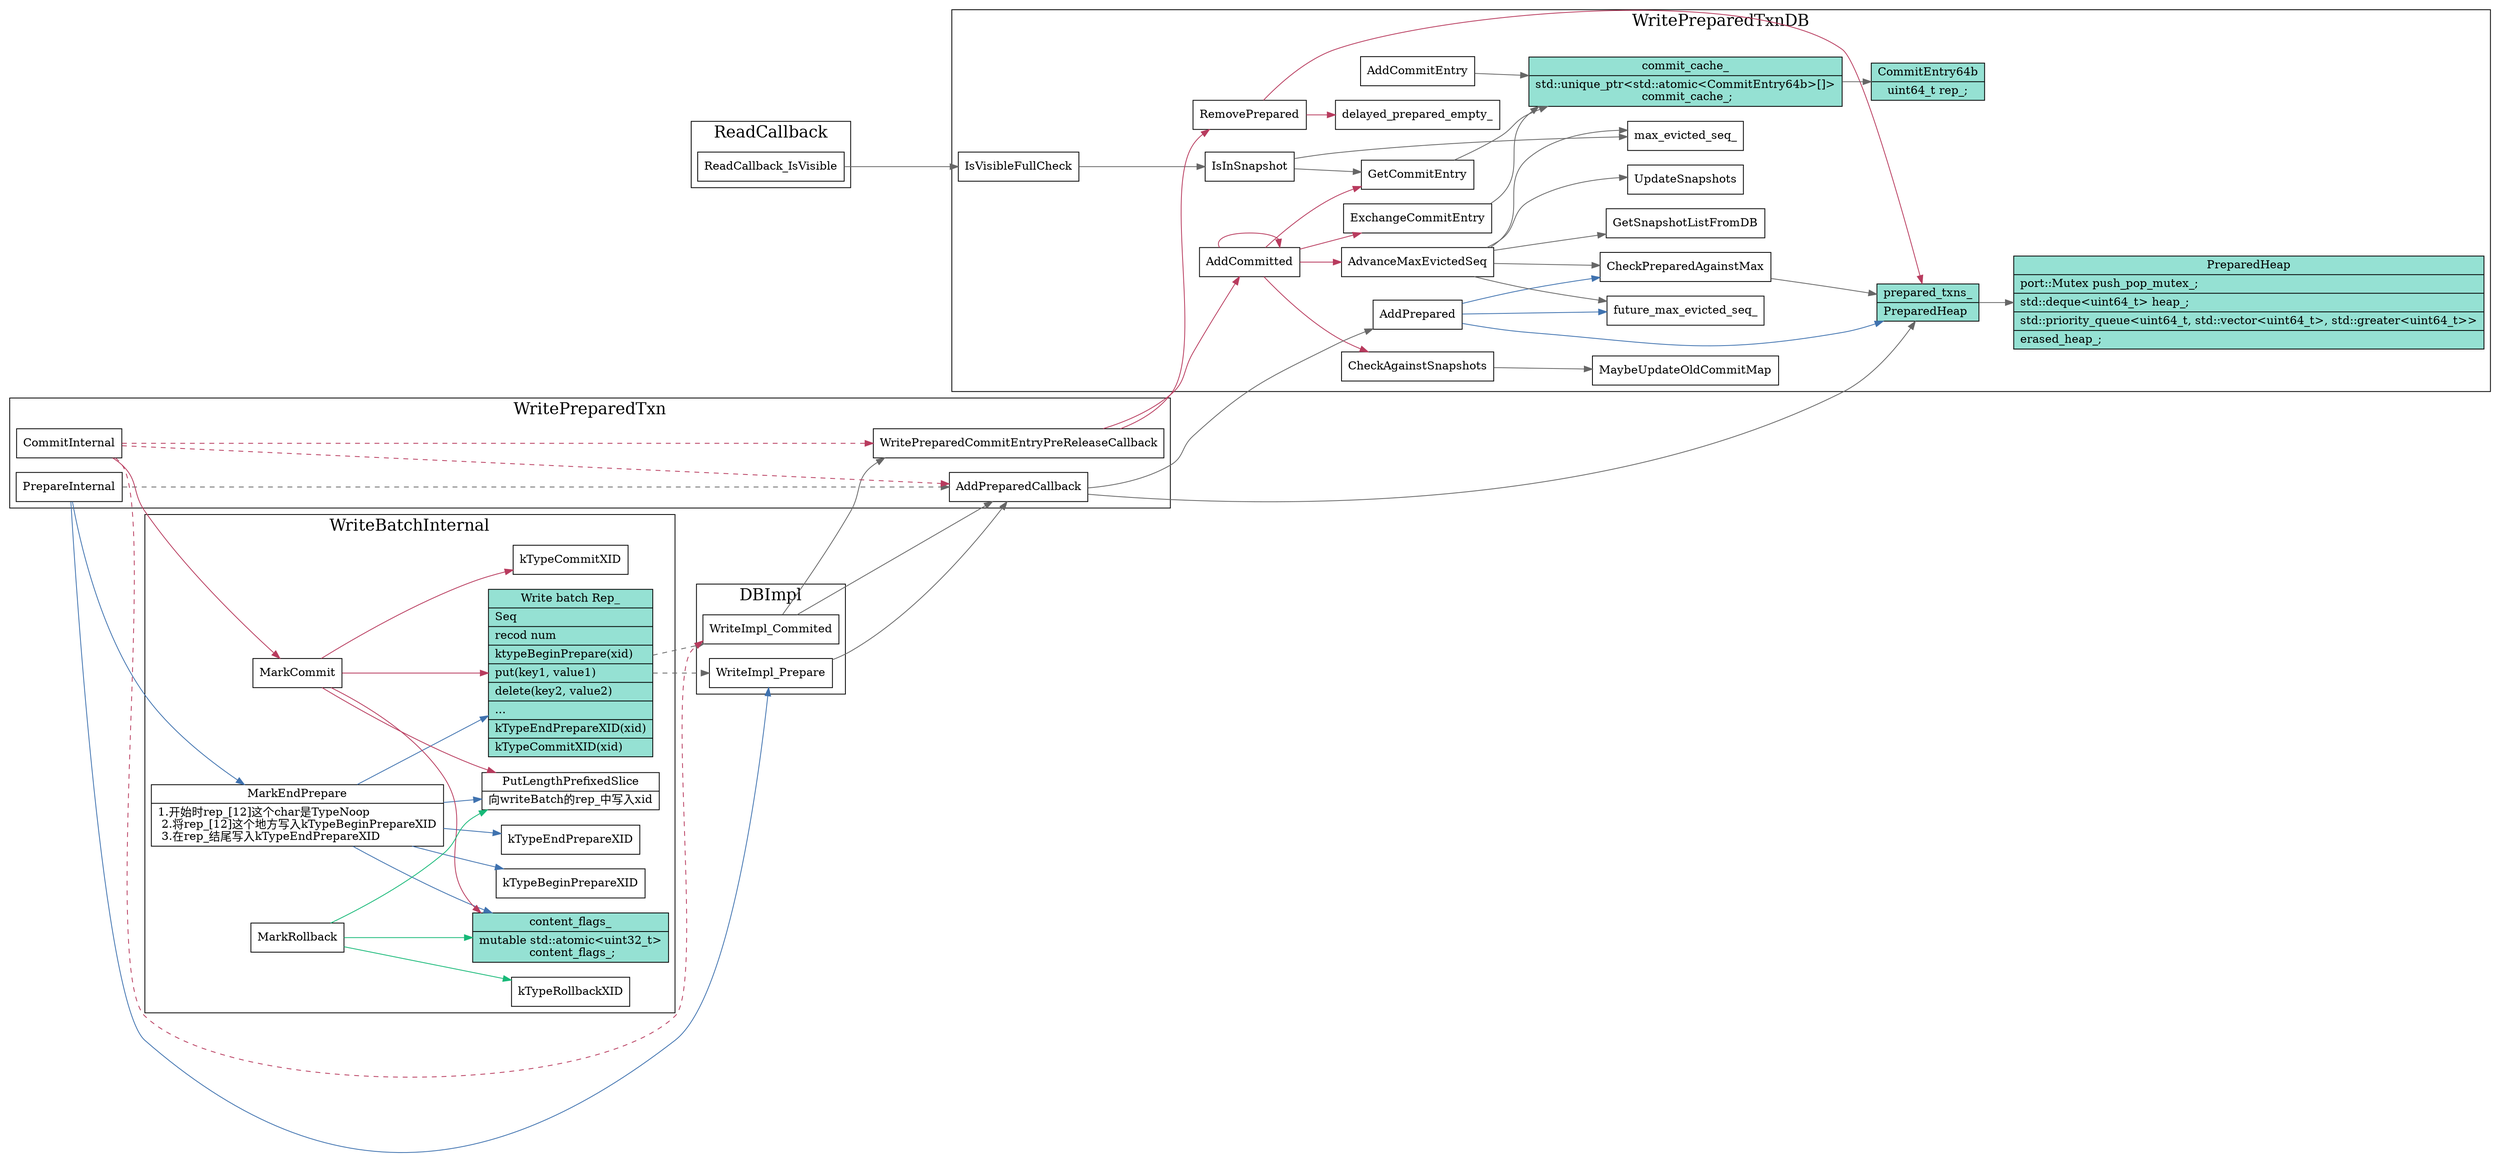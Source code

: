 digraph write_prepared_txn {
  node[shape=box];
  edge[color=gray40];
  newrank=true;
  rankdir=LR;

  subgraph cluster_DBImpl {
    graph[label="DBImpl";fontsize=20;];
    WriteImpl_Prepare;
    WriteImpl_Commited;
  }

  WAL_REP -> {
    WriteImpl_Commited;
    WriteImpl_Prepare;
  }[style=dashed];

  subgraph cluster_WriteBatchInternal {
    graph[label="WriteBatchInternal";fontsize=20;];
    MarkEndPrepare[
      shape="record"
      label="{{
        MarkEndPrepare|
        1.开始时rep_[12]这个char是TypeNoop\l
        2.将rep_[12]这个地方写入kTypeBeginPrepareXID\l
        3.在rep_结尾写入kTypeEndPrepareXID\l
      }}"
    ];
    MarkEndPrepare -> {
      kTypeBeginPrepareXID;
      kTypeEndPrepareXID;
      PutLengthPrefixedSlice;
      content_flags_;
      WAL_REP;
    }[color="#3f72af"];

    MarkCommit -> {
      kTypeCommitXID;
      PutLengthPrefixedSlice;
      content_flags_;
      WAL_REP;
    }[color="#b83b5e"];

    MarkRollback -> {
      kTypeRollbackXID;
      PutLengthPrefixedSlice;
      content_flags_;
    }[color="#17b978"];

    content_flags_[
      shape="record";
      fillcolor="#95e1d3"
      style=filled;
      label="{{
        content_flags_|
          mutable std::atomic\<uint32_t\>\l content_flags_;
      }}"
    ];
    PutLengthPrefixedSlice[
      shape="record"
      label="{{
        PutLengthPrefixedSlice|
        向writeBatch的rep_中写入xid
      }}"
    ];

    WAL_REP[
      shape="record";
      fillcolor="#95e1d3"
      style=filled;
      label="{{
        Write batch Rep_|
          Seq\l|
          recod num \l|
          ktypeBeginPrepare(xid)\l|
          put(key1, value1)\l|
          delete(key2, value2)\l|
          ...\l|
          kTypeEndPrepareXID(xid)\l|
          <commit> kTypeCommitXID(xid)\l
      }}";
    ];
  }
  subgraph cluster_WritePreparedTxnDB {
    graph[label="WritePreparedTxnDB";fontsize=20;];
    AddPrepared -> {
      CheckPreparedAgainstMax;
      prepared_txns_;
      future_max_evicted_seq_;
    }[color="#3f72af"];

    CheckPreparedAgainstMax -> {
      prepared_txns_;
    }

    prepared_txns_[
      shape="record";
      fillcolor="#95e1d3"
      style=filled;
      label="{{
        prepared_txns_|
        PreparedHeap\l
      }}"
    ];
    prepared_txns_ -> PreparedHeap;
    PreparedHeap[
      shape="record";
      fillcolor="#95e1d3"
      style=filled;
      label="{{
        PreparedHeap|
            port::Mutex push_pop_mutex_;\l|
            std::deque\<uint64_t\> heap_;\l|
            std::priority_queue\<uint64_t, std::vector\<uint64_t\>, std::greater\<uint64_t\>\>\l|
                erased_heap_;\l|
            std::atomic<uint64_t> heap_top_ = \{kMaxSequenceNumber\};\l
      }}";
    ];

    AddCommitted -> {
      CheckAgainstSnapshots;
      AddCommitted;
      AdvanceMaxEvictedSeq;
      ExchangeCommitEntry;
      GetCommitEntry;
    }[color="#b83b5e"]

    AdvanceMaxEvictedSeq -> {
      future_max_evicted_seq_;
      CheckPreparedAgainstMax;
      GetSnapshotListFromDB;
      UpdateSnapshots;
      max_evicted_seq_;
    }

    RemovePrepared -> {
      delayed_prepared_empty_;
      prepared_txns_;
    }[color="#b83b5e"]

    CheckAgainstSnapshots -> {
      MaybeUpdateOldCommitMap;
    }

    //commit cache
    GetCommitEntry -> {
      commit_cache_;
    }
    ExchangeCommitEntry -> {
      commit_cache_;
    }
    AddCommitEntry -> {
      commit_cache_;
    }
    commit_cache_[
      shape="record";
      fillcolor="#95e1d3"
      style=filled;
      label="{{
        commit_cache_|
          std::unique_ptr\<std::atomic\<CommitEntry64b\>[]\>\l commit_cache_;
      }}";
    ];
    CommitEntry64b[
      shape="record";
      fillcolor="#95e1d3"
      style=filled;
      label="{{
        CommitEntry64b|
        uint64_t rep_;
      }}";
    ];
    commit_cache_ -> CommitEntry64b;
    IsVisibleFullCheck -> IsInSnapshot;

    IsInSnapshot -> {
      GetCommitEntry;
      max_evicted_seq_;
    }
  }
  subgraph cluster_ReadCallback {
    graph[label="ReadCallback";fontsize=20;];
    ReadCallback_IsVisible -> IsVisibleFullCheck;
    
  } // end of ReadCallback

  subgraph cluster_WritePreparedTxn {
    graph[label="WritePreparedTxn";fontsize=20;];
    PrepareInternal -> {
      MarkEndPrepare;
      WriteImpl_Prepare;
    }[color="#3f72af"]

    PrepareInternal -> AddPreparedCallback[style=dashed];
    WriteImpl_Prepare -> AddPreparedCallback;
    AddPreparedCallback -> {
      AddPrepared;
      prepared_txns_;
    }

    CommitInternal -> {
      MarkCommit;
    }[color="#b83b5e"]
    CommitInternal -> {
      WritePreparedCommitEntryPreReleaseCallback;
      AddPreparedCallback;
      WriteImpl_Commited;
    }[style=dashed;color="#b83b5e"];

    WriteImpl_Commited -> {
      WritePreparedCommitEntryPreReleaseCallback;
      AddPreparedCallback;
    }
    WritePreparedCommitEntryPreReleaseCallback -> {
      AddCommitted;
      RemovePrepared;
    }[color="#b83b5e"];
  }
}
